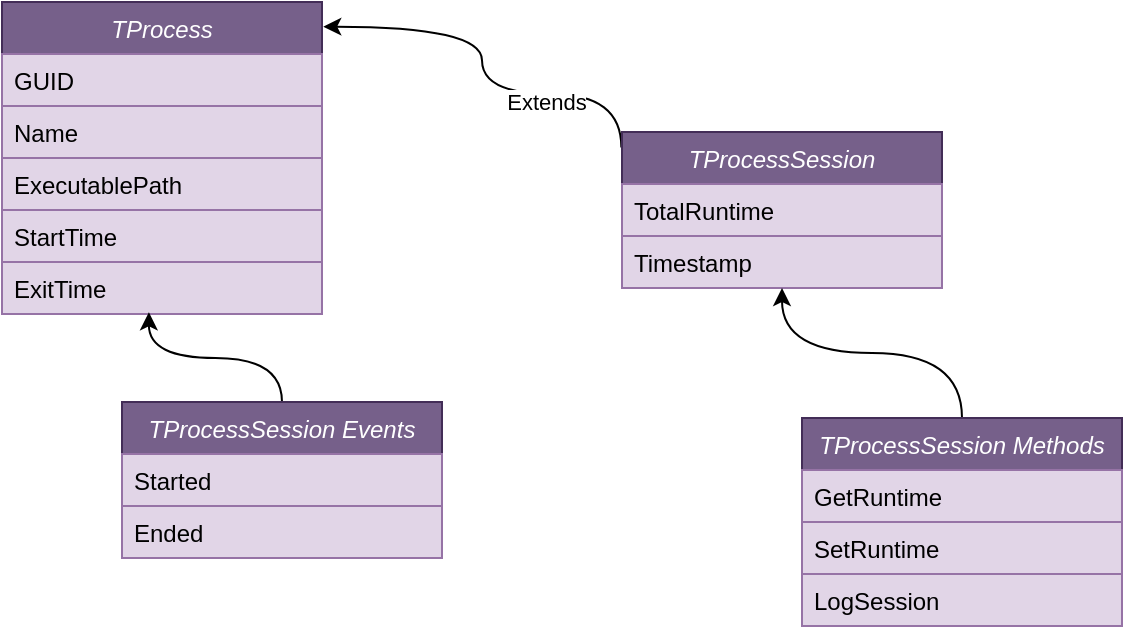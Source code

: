 <mxfile version="20.2.3" type="device"><diagram id="C5RBs43oDa-KdzZeNtuy" name="Class Diagrams"><mxGraphModel dx="675" dy="477" grid="1" gridSize="10" guides="1" tooltips="1" connect="1" arrows="1" fold="1" page="1" pageScale="1" pageWidth="827" pageHeight="1169" math="0" shadow="0"><root><mxCell id="WIyWlLk6GJQsqaUBKTNV-0"/><mxCell id="WIyWlLk6GJQsqaUBKTNV-1" parent="WIyWlLk6GJQsqaUBKTNV-0"/><mxCell id="zkfFHV4jXpPFQw0GAbJ--0" value="TProcess" style="swimlane;fontStyle=2;align=center;verticalAlign=top;childLayout=stackLayout;horizontal=1;startSize=26;horizontalStack=0;resizeParent=1;resizeLast=0;collapsible=1;marginBottom=0;rounded=0;shadow=0;strokeWidth=1;fillColor=#76608a;strokeColor=#432D57;fontColor=#ffffff;" parent="WIyWlLk6GJQsqaUBKTNV-1" vertex="1"><mxGeometry x="50" y="40" width="160" height="156" as="geometry"><mxRectangle x="230" y="140" width="160" height="26" as="alternateBounds"/></mxGeometry></mxCell><mxCell id="U-9hkIQevcXvX47x7EYu-1" value="GUID" style="text;align=left;verticalAlign=top;spacingLeft=4;spacingRight=4;overflow=hidden;rotatable=0;points=[[0,0.5],[1,0.5]];portConstraint=eastwest;fillColor=#e1d5e7;strokeColor=#9673a6;" vertex="1" parent="zkfFHV4jXpPFQw0GAbJ--0"><mxGeometry y="26" width="160" height="26" as="geometry"/></mxCell><mxCell id="zkfFHV4jXpPFQw0GAbJ--1" value="Name" style="text;align=left;verticalAlign=top;spacingLeft=4;spacingRight=4;overflow=hidden;rotatable=0;points=[[0,0.5],[1,0.5]];portConstraint=eastwest;fillColor=#e1d5e7;strokeColor=#9673a6;" parent="zkfFHV4jXpPFQw0GAbJ--0" vertex="1"><mxGeometry y="52" width="160" height="26" as="geometry"/></mxCell><mxCell id="zkfFHV4jXpPFQw0GAbJ--2" value="ExecutablePath" style="text;align=left;verticalAlign=top;spacingLeft=4;spacingRight=4;overflow=hidden;rotatable=0;points=[[0,0.5],[1,0.5]];portConstraint=eastwest;rounded=0;shadow=0;html=0;fillColor=#e1d5e7;strokeColor=#9673a6;" parent="zkfFHV4jXpPFQw0GAbJ--0" vertex="1"><mxGeometry y="78" width="160" height="26" as="geometry"/></mxCell><mxCell id="U-9hkIQevcXvX47x7EYu-32" value="StartTime" style="text;align=left;verticalAlign=top;spacingLeft=4;spacingRight=4;overflow=hidden;rotatable=0;points=[[0,0.5],[1,0.5]];portConstraint=eastwest;rounded=0;shadow=0;html=0;fillColor=#e1d5e7;strokeColor=#9673a6;" vertex="1" parent="zkfFHV4jXpPFQw0GAbJ--0"><mxGeometry y="104" width="160" height="26" as="geometry"/></mxCell><mxCell id="U-9hkIQevcXvX47x7EYu-33" value="ExitTime" style="text;align=left;verticalAlign=top;spacingLeft=4;spacingRight=4;overflow=hidden;rotatable=0;points=[[0,0.5],[1,0.5]];portConstraint=eastwest;rounded=0;shadow=0;html=0;fillColor=#e1d5e7;strokeColor=#9673a6;" vertex="1" parent="zkfFHV4jXpPFQw0GAbJ--0"><mxGeometry y="130" width="160" height="26" as="geometry"/></mxCell><mxCell id="U-9hkIQevcXvX47x7EYu-8" value="Extends" style="edgeStyle=orthogonalEdgeStyle;rounded=0;orthogonalLoop=1;jettySize=auto;html=1;entryX=1.004;entryY=0.079;entryDx=0;entryDy=0;entryPerimeter=0;curved=1;exitX=-0.002;exitY=0.1;exitDx=0;exitDy=0;exitPerimeter=0;" edge="1" parent="WIyWlLk6GJQsqaUBKTNV-1" source="U-9hkIQevcXvX47x7EYu-2" target="zkfFHV4jXpPFQw0GAbJ--0"><mxGeometry x="-0.379" y="4" relative="1" as="geometry"><Array as="points"><mxPoint x="290" y="86"/><mxPoint x="290" y="52"/></Array><mxPoint as="offset"/></mxGeometry></mxCell><mxCell id="U-9hkIQevcXvX47x7EYu-2" value="TProcessSession" style="swimlane;fontStyle=2;align=center;verticalAlign=top;childLayout=stackLayout;horizontal=1;startSize=26;horizontalStack=0;resizeParent=1;resizeLast=0;collapsible=1;marginBottom=0;rounded=0;shadow=0;strokeWidth=1;fillColor=#76608a;strokeColor=#432D57;fontColor=#ffffff;" vertex="1" parent="WIyWlLk6GJQsqaUBKTNV-1"><mxGeometry x="360" y="105" width="160" height="78" as="geometry"><mxRectangle x="230" y="140" width="160" height="26" as="alternateBounds"/></mxGeometry></mxCell><mxCell id="U-9hkIQevcXvX47x7EYu-3" value="TotalRuntime" style="text;align=left;verticalAlign=top;spacingLeft=4;spacingRight=4;overflow=hidden;rotatable=0;points=[[0,0.5],[1,0.5]];portConstraint=eastwest;fillColor=#e1d5e7;strokeColor=#9673a6;" vertex="1" parent="U-9hkIQevcXvX47x7EYu-2"><mxGeometry y="26" width="160" height="26" as="geometry"/></mxCell><mxCell id="U-9hkIQevcXvX47x7EYu-9" value="Timestamp" style="text;align=left;verticalAlign=top;spacingLeft=4;spacingRight=4;overflow=hidden;rotatable=0;points=[[0,0.5],[1,0.5]];portConstraint=eastwest;fillColor=#e1d5e7;strokeColor=#9673a6;" vertex="1" parent="U-9hkIQevcXvX47x7EYu-2"><mxGeometry y="52" width="160" height="26" as="geometry"/></mxCell><mxCell id="U-9hkIQevcXvX47x7EYu-29" style="edgeStyle=orthogonalEdgeStyle;curved=1;rounded=0;orthogonalLoop=1;jettySize=auto;html=1;entryX=0.459;entryY=0.967;entryDx=0;entryDy=0;entryPerimeter=0;" edge="1" parent="WIyWlLk6GJQsqaUBKTNV-1" source="U-9hkIQevcXvX47x7EYu-19" target="U-9hkIQevcXvX47x7EYu-33"><mxGeometry relative="1" as="geometry"/></mxCell><mxCell id="U-9hkIQevcXvX47x7EYu-19" value="TProcessSession Events" style="swimlane;fontStyle=2;align=center;verticalAlign=top;childLayout=stackLayout;horizontal=1;startSize=26;horizontalStack=0;resizeParent=1;resizeLast=0;collapsible=1;marginBottom=0;rounded=0;shadow=0;strokeWidth=1;fillColor=#76608a;strokeColor=#432D57;fontColor=#ffffff;" vertex="1" parent="WIyWlLk6GJQsqaUBKTNV-1"><mxGeometry x="110" y="240" width="160" height="78" as="geometry"><mxRectangle x="230" y="140" width="160" height="26" as="alternateBounds"/></mxGeometry></mxCell><mxCell id="U-9hkIQevcXvX47x7EYu-20" value="Started" style="text;align=left;verticalAlign=top;spacingLeft=4;spacingRight=4;overflow=hidden;rotatable=0;points=[[0,0.5],[1,0.5]];portConstraint=eastwest;fillColor=#e1d5e7;strokeColor=#9673a6;" vertex="1" parent="U-9hkIQevcXvX47x7EYu-19"><mxGeometry y="26" width="160" height="26" as="geometry"/></mxCell><mxCell id="U-9hkIQevcXvX47x7EYu-21" value="Ended" style="text;align=left;verticalAlign=top;spacingLeft=4;spacingRight=4;overflow=hidden;rotatable=0;points=[[0,0.5],[1,0.5]];portConstraint=eastwest;fillColor=#e1d5e7;strokeColor=#9673a6;" vertex="1" parent="U-9hkIQevcXvX47x7EYu-19"><mxGeometry y="52" width="160" height="26" as="geometry"/></mxCell><mxCell id="U-9hkIQevcXvX47x7EYu-30" style="edgeStyle=orthogonalEdgeStyle;curved=1;rounded=0;orthogonalLoop=1;jettySize=auto;html=1;entryX=0.5;entryY=1;entryDx=0;entryDy=0;" edge="1" parent="WIyWlLk6GJQsqaUBKTNV-1" source="U-9hkIQevcXvX47x7EYu-26" target="U-9hkIQevcXvX47x7EYu-2"><mxGeometry relative="1" as="geometry"/></mxCell><mxCell id="U-9hkIQevcXvX47x7EYu-26" value="TProcessSession Methods" style="swimlane;fontStyle=2;align=center;verticalAlign=top;childLayout=stackLayout;horizontal=1;startSize=26;horizontalStack=0;resizeParent=1;resizeLast=0;collapsible=1;marginBottom=0;rounded=0;shadow=0;strokeWidth=1;fillColor=#76608a;strokeColor=#432D57;fontColor=#ffffff;" vertex="1" parent="WIyWlLk6GJQsqaUBKTNV-1"><mxGeometry x="450" y="248" width="160" height="104" as="geometry"><mxRectangle x="230" y="140" width="160" height="26" as="alternateBounds"/></mxGeometry></mxCell><mxCell id="U-9hkIQevcXvX47x7EYu-27" value="GetRuntime" style="text;align=left;verticalAlign=top;spacingLeft=4;spacingRight=4;overflow=hidden;rotatable=0;points=[[0,0.5],[1,0.5]];portConstraint=eastwest;fillColor=#e1d5e7;strokeColor=#9673a6;" vertex="1" parent="U-9hkIQevcXvX47x7EYu-26"><mxGeometry y="26" width="160" height="26" as="geometry"/></mxCell><mxCell id="U-9hkIQevcXvX47x7EYu-28" value="SetRuntime" style="text;align=left;verticalAlign=top;spacingLeft=4;spacingRight=4;overflow=hidden;rotatable=0;points=[[0,0.5],[1,0.5]];portConstraint=eastwest;fillColor=#e1d5e7;strokeColor=#9673a6;" vertex="1" parent="U-9hkIQevcXvX47x7EYu-26"><mxGeometry y="52" width="160" height="26" as="geometry"/></mxCell><mxCell id="U-9hkIQevcXvX47x7EYu-31" value="LogSession" style="text;align=left;verticalAlign=top;spacingLeft=4;spacingRight=4;overflow=hidden;rotatable=0;points=[[0,0.5],[1,0.5]];portConstraint=eastwest;fillColor=#e1d5e7;strokeColor=#9673a6;" vertex="1" parent="U-9hkIQevcXvX47x7EYu-26"><mxGeometry y="78" width="160" height="26" as="geometry"/></mxCell></root></mxGraphModel></diagram></mxfile>